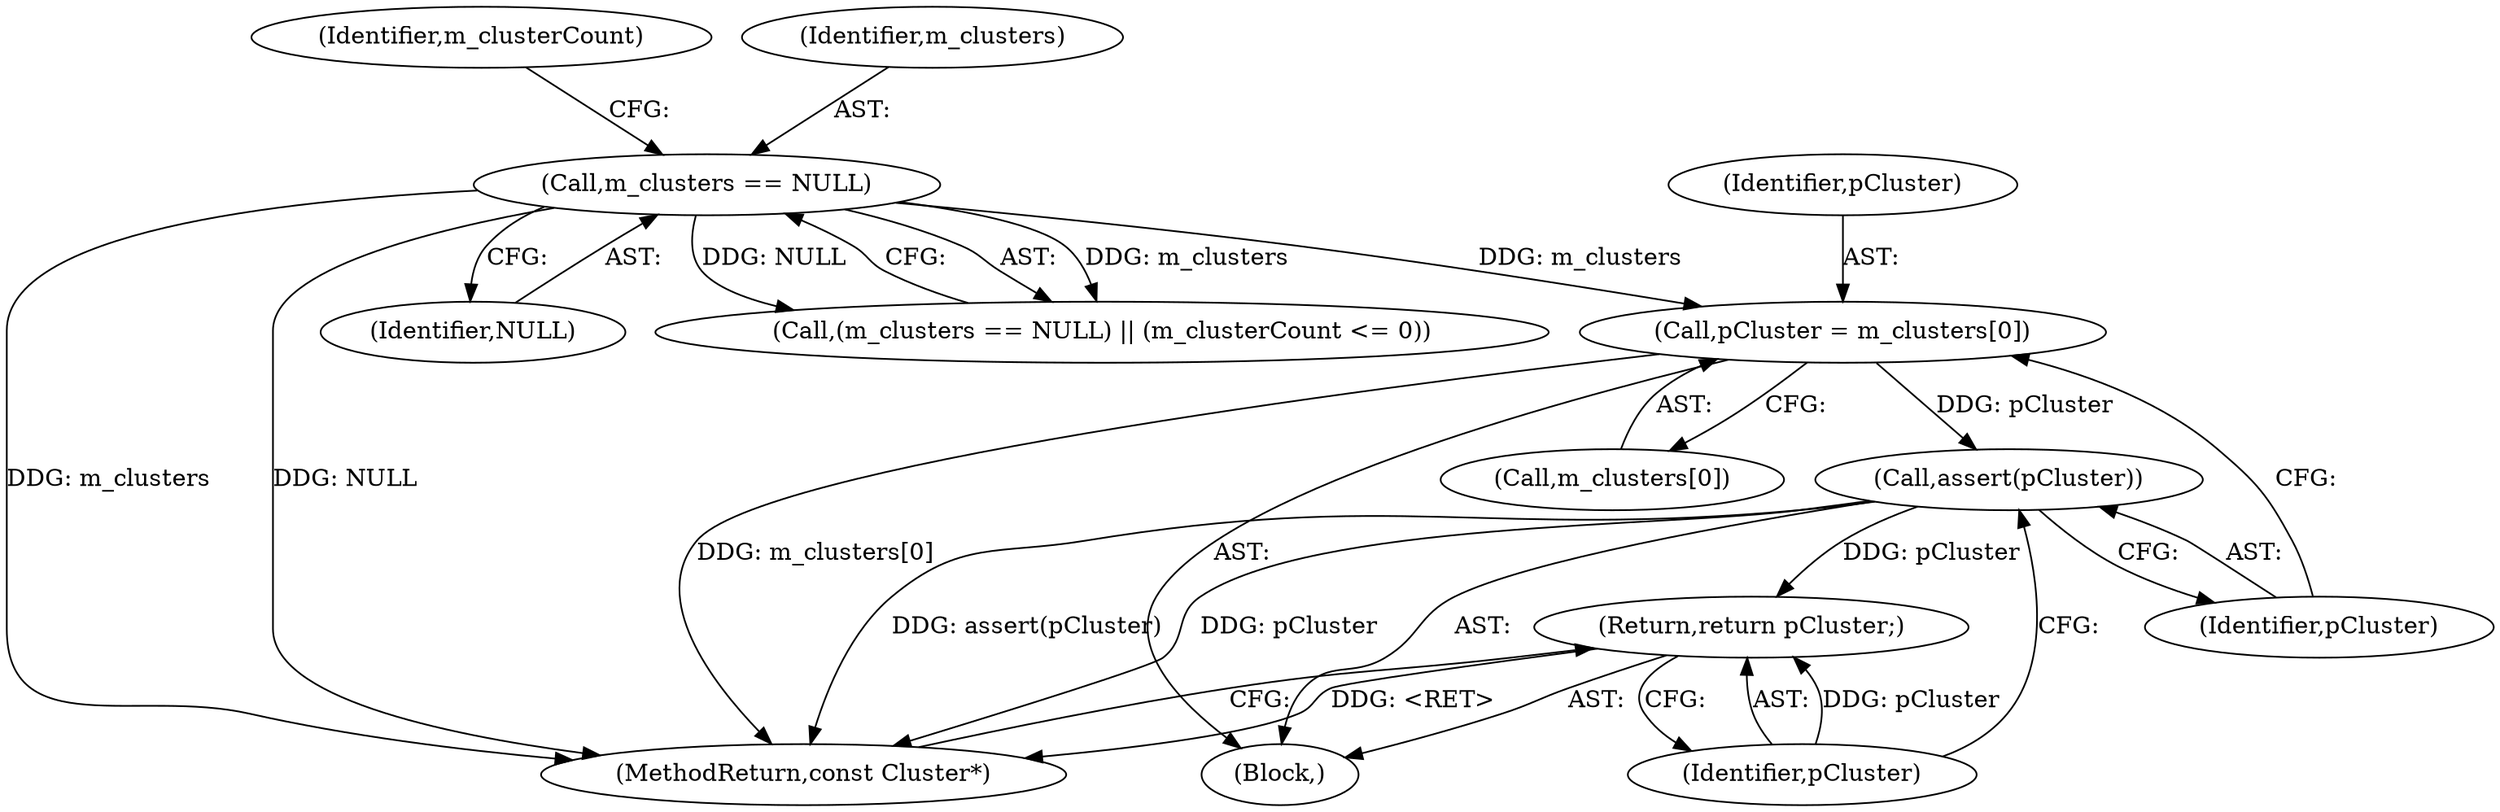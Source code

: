 digraph "1_Android_04839626ed859623901ebd3a5fd483982186b59d_84@array" {
"1000113" [label="(Call,pCluster = m_clusters[0])"];
"1000104" [label="(Call,m_clusters == NULL)"];
"1000118" [label="(Call,assert(pCluster))"];
"1000120" [label="(Return,return pCluster;)"];
"1000114" [label="(Identifier,pCluster)"];
"1000119" [label="(Identifier,pCluster)"];
"1000115" [label="(Call,m_clusters[0])"];
"1000122" [label="(MethodReturn,const Cluster*)"];
"1000106" [label="(Identifier,NULL)"];
"1000121" [label="(Identifier,pCluster)"];
"1000118" [label="(Call,assert(pCluster))"];
"1000108" [label="(Identifier,m_clusterCount)"];
"1000101" [label="(Block,)"];
"1000105" [label="(Identifier,m_clusters)"];
"1000113" [label="(Call,pCluster = m_clusters[0])"];
"1000103" [label="(Call,(m_clusters == NULL) || (m_clusterCount <= 0))"];
"1000104" [label="(Call,m_clusters == NULL)"];
"1000120" [label="(Return,return pCluster;)"];
"1000113" -> "1000101"  [label="AST: "];
"1000113" -> "1000115"  [label="CFG: "];
"1000114" -> "1000113"  [label="AST: "];
"1000115" -> "1000113"  [label="AST: "];
"1000119" -> "1000113"  [label="CFG: "];
"1000113" -> "1000122"  [label="DDG: m_clusters[0]"];
"1000104" -> "1000113"  [label="DDG: m_clusters"];
"1000113" -> "1000118"  [label="DDG: pCluster"];
"1000104" -> "1000103"  [label="AST: "];
"1000104" -> "1000106"  [label="CFG: "];
"1000105" -> "1000104"  [label="AST: "];
"1000106" -> "1000104"  [label="AST: "];
"1000108" -> "1000104"  [label="CFG: "];
"1000103" -> "1000104"  [label="CFG: "];
"1000104" -> "1000122"  [label="DDG: m_clusters"];
"1000104" -> "1000122"  [label="DDG: NULL"];
"1000104" -> "1000103"  [label="DDG: m_clusters"];
"1000104" -> "1000103"  [label="DDG: NULL"];
"1000118" -> "1000101"  [label="AST: "];
"1000118" -> "1000119"  [label="CFG: "];
"1000119" -> "1000118"  [label="AST: "];
"1000121" -> "1000118"  [label="CFG: "];
"1000118" -> "1000122"  [label="DDG: assert(pCluster)"];
"1000118" -> "1000122"  [label="DDG: pCluster"];
"1000118" -> "1000120"  [label="DDG: pCluster"];
"1000120" -> "1000101"  [label="AST: "];
"1000120" -> "1000121"  [label="CFG: "];
"1000121" -> "1000120"  [label="AST: "];
"1000122" -> "1000120"  [label="CFG: "];
"1000120" -> "1000122"  [label="DDG: <RET>"];
"1000121" -> "1000120"  [label="DDG: pCluster"];
}
